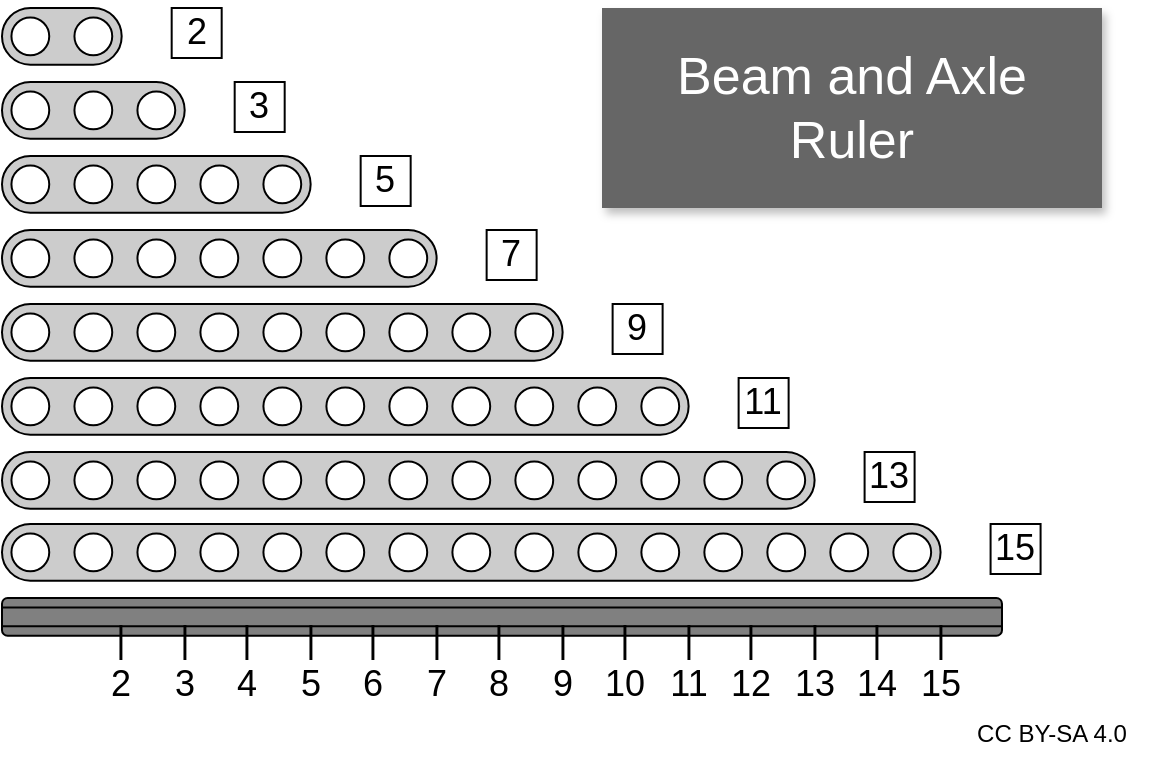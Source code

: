 <mxfile version="21.6.8" type="device">
  <diagram name="Page-1" id="voI8EBtMX3CbzOLf6dfp">
    <mxGraphModel dx="1050" dy="629" grid="0" gridSize="12.598" guides="1" tooltips="1" connect="1" arrows="1" fold="1" page="1" pageScale="1" pageWidth="600" pageHeight="400" math="0" shadow="0">
      <root>
        <mxCell id="0" />
        <mxCell id="1" parent="0" />
        <mxCell id="aKW-pcGmiRxut2tbiqx5-150" value="" style="rounded=0;whiteSpace=wrap;html=1;strokeColor=none;fillColor=#666666;fontColor=#ffffff;glass=0;shadow=1;" parent="1" vertex="1">
          <mxGeometry x="325" y="25" width="250" height="100" as="geometry" />
        </mxCell>
        <mxCell id="aKW-pcGmiRxut2tbiqx5-103" value="" style="group" parent="1" vertex="1" connectable="0">
          <mxGeometry x="25" y="25" width="59.842" height="28.346" as="geometry" />
        </mxCell>
        <mxCell id="aKW-pcGmiRxut2tbiqx5-1" value="" style="rounded=1;whiteSpace=wrap;html=1;arcSize=50;fillColor=#CCCCCC;" parent="aKW-pcGmiRxut2tbiqx5-103" vertex="1">
          <mxGeometry width="59.842" height="28.346" as="geometry" />
        </mxCell>
        <mxCell id="aKW-pcGmiRxut2tbiqx5-2" value="" style="ellipse;whiteSpace=wrap;html=1;aspect=fixed;" parent="aKW-pcGmiRxut2tbiqx5-103" vertex="1">
          <mxGeometry x="4.72" y="4.72" width="18.9" height="18.898" as="geometry" />
        </mxCell>
        <mxCell id="aKW-pcGmiRxut2tbiqx5-3" value="" style="ellipse;whiteSpace=wrap;html=1;aspect=fixed;" parent="aKW-pcGmiRxut2tbiqx5-103" vertex="1">
          <mxGeometry x="36.22" y="4.72" width="18.9" height="18.898" as="geometry" />
        </mxCell>
        <mxCell id="aKW-pcGmiRxut2tbiqx5-104" value="" style="group" parent="1" vertex="1" connectable="0">
          <mxGeometry x="25" y="62" width="91.338" height="28.346" as="geometry" />
        </mxCell>
        <mxCell id="aKW-pcGmiRxut2tbiqx5-4" value="" style="rounded=1;whiteSpace=wrap;html=1;arcSize=50;fillColor=#CCCCCC;" parent="aKW-pcGmiRxut2tbiqx5-104" vertex="1">
          <mxGeometry width="91.338" height="28.346" as="geometry" />
        </mxCell>
        <mxCell id="aKW-pcGmiRxut2tbiqx5-13" value="" style="ellipse;whiteSpace=wrap;html=1;aspect=fixed;" parent="aKW-pcGmiRxut2tbiqx5-104" vertex="1">
          <mxGeometry x="4.72" y="4.72" width="18.9" height="18.898" as="geometry" />
        </mxCell>
        <mxCell id="aKW-pcGmiRxut2tbiqx5-14" value="" style="ellipse;whiteSpace=wrap;html=1;aspect=fixed;" parent="aKW-pcGmiRxut2tbiqx5-104" vertex="1">
          <mxGeometry x="36.22" y="4.72" width="18.9" height="18.898" as="geometry" />
        </mxCell>
        <mxCell id="aKW-pcGmiRxut2tbiqx5-16" value="" style="ellipse;whiteSpace=wrap;html=1;aspect=fixed;" parent="aKW-pcGmiRxut2tbiqx5-104" vertex="1">
          <mxGeometry x="67.72" y="4.72" width="18.9" height="18.898" as="geometry" />
        </mxCell>
        <mxCell id="aKW-pcGmiRxut2tbiqx5-105" value="" style="group" parent="1" vertex="1" connectable="0">
          <mxGeometry x="25" y="99" width="154.33" height="28.346" as="geometry" />
        </mxCell>
        <mxCell id="aKW-pcGmiRxut2tbiqx5-5" value="" style="rounded=1;whiteSpace=wrap;html=1;arcSize=50;fillColor=#CCCCCC;" parent="aKW-pcGmiRxut2tbiqx5-105" vertex="1">
          <mxGeometry width="154.33" height="28.346" as="geometry" />
        </mxCell>
        <mxCell id="aKW-pcGmiRxut2tbiqx5-18" value="" style="ellipse;whiteSpace=wrap;html=1;aspect=fixed;" parent="aKW-pcGmiRxut2tbiqx5-105" vertex="1">
          <mxGeometry x="4.72" y="4.72" width="18.9" height="18.898" as="geometry" />
        </mxCell>
        <mxCell id="aKW-pcGmiRxut2tbiqx5-19" value="" style="ellipse;whiteSpace=wrap;html=1;aspect=fixed;" parent="aKW-pcGmiRxut2tbiqx5-105" vertex="1">
          <mxGeometry x="36.22" y="4.72" width="18.9" height="18.898" as="geometry" />
        </mxCell>
        <mxCell id="aKW-pcGmiRxut2tbiqx5-20" value="" style="ellipse;whiteSpace=wrap;html=1;aspect=fixed;" parent="aKW-pcGmiRxut2tbiqx5-105" vertex="1">
          <mxGeometry x="67.72" y="4.72" width="18.9" height="18.898" as="geometry" />
        </mxCell>
        <mxCell id="aKW-pcGmiRxut2tbiqx5-21" value="" style="ellipse;whiteSpace=wrap;html=1;aspect=fixed;" parent="aKW-pcGmiRxut2tbiqx5-105" vertex="1">
          <mxGeometry x="99.21" y="4.72" width="18.9" height="18.898" as="geometry" />
        </mxCell>
        <mxCell id="aKW-pcGmiRxut2tbiqx5-22" value="" style="ellipse;whiteSpace=wrap;html=1;aspect=fixed;" parent="aKW-pcGmiRxut2tbiqx5-105" vertex="1">
          <mxGeometry x="130.71" y="4.72" width="18.9" height="18.898" as="geometry" />
        </mxCell>
        <mxCell id="aKW-pcGmiRxut2tbiqx5-106" value="" style="group" parent="1" vertex="1" connectable="0">
          <mxGeometry x="25" y="136" width="217.322" height="28.346" as="geometry" />
        </mxCell>
        <mxCell id="aKW-pcGmiRxut2tbiqx5-6" value="" style="rounded=1;whiteSpace=wrap;html=1;arcSize=50;fillColor=#CCCCCC;" parent="aKW-pcGmiRxut2tbiqx5-106" vertex="1">
          <mxGeometry width="217.322" height="28.346" as="geometry" />
        </mxCell>
        <mxCell id="aKW-pcGmiRxut2tbiqx5-23" value="" style="ellipse;whiteSpace=wrap;html=1;aspect=fixed;" parent="aKW-pcGmiRxut2tbiqx5-106" vertex="1">
          <mxGeometry x="4.72" y="4.72" width="18.9" height="18.898" as="geometry" />
        </mxCell>
        <mxCell id="aKW-pcGmiRxut2tbiqx5-24" value="" style="ellipse;whiteSpace=wrap;html=1;aspect=fixed;" parent="aKW-pcGmiRxut2tbiqx5-106" vertex="1">
          <mxGeometry x="36.22" y="4.72" width="18.9" height="18.898" as="geometry" />
        </mxCell>
        <mxCell id="aKW-pcGmiRxut2tbiqx5-25" value="" style="ellipse;whiteSpace=wrap;html=1;aspect=fixed;" parent="aKW-pcGmiRxut2tbiqx5-106" vertex="1">
          <mxGeometry x="67.72" y="4.72" width="18.9" height="18.898" as="geometry" />
        </mxCell>
        <mxCell id="aKW-pcGmiRxut2tbiqx5-26" value="" style="ellipse;whiteSpace=wrap;html=1;aspect=fixed;" parent="aKW-pcGmiRxut2tbiqx5-106" vertex="1">
          <mxGeometry x="99.21" y="4.72" width="18.9" height="18.898" as="geometry" />
        </mxCell>
        <mxCell id="aKW-pcGmiRxut2tbiqx5-27" value="" style="ellipse;whiteSpace=wrap;html=1;aspect=fixed;" parent="aKW-pcGmiRxut2tbiqx5-106" vertex="1">
          <mxGeometry x="130.71" y="4.72" width="18.9" height="18.898" as="geometry" />
        </mxCell>
        <mxCell id="aKW-pcGmiRxut2tbiqx5-28" value="" style="ellipse;whiteSpace=wrap;html=1;aspect=fixed;" parent="aKW-pcGmiRxut2tbiqx5-106" vertex="1">
          <mxGeometry x="162.2" y="4.72" width="18.9" height="18.898" as="geometry" />
        </mxCell>
        <mxCell id="aKW-pcGmiRxut2tbiqx5-29" value="" style="ellipse;whiteSpace=wrap;html=1;aspect=fixed;" parent="aKW-pcGmiRxut2tbiqx5-106" vertex="1">
          <mxGeometry x="193.7" y="4.72" width="18.9" height="18.898" as="geometry" />
        </mxCell>
        <mxCell id="aKW-pcGmiRxut2tbiqx5-107" value="" style="group" parent="1" vertex="1" connectable="0">
          <mxGeometry x="25" y="173" width="280.314" height="28.346" as="geometry" />
        </mxCell>
        <mxCell id="aKW-pcGmiRxut2tbiqx5-9" value="" style="rounded=1;whiteSpace=wrap;html=1;arcSize=50;fillColor=#CCCCCC;" parent="aKW-pcGmiRxut2tbiqx5-107" vertex="1">
          <mxGeometry width="280.314" height="28.346" as="geometry" />
        </mxCell>
        <mxCell id="aKW-pcGmiRxut2tbiqx5-30" value="" style="ellipse;whiteSpace=wrap;html=1;aspect=fixed;" parent="aKW-pcGmiRxut2tbiqx5-107" vertex="1">
          <mxGeometry x="4.72" y="4.72" width="18.9" height="18.898" as="geometry" />
        </mxCell>
        <mxCell id="aKW-pcGmiRxut2tbiqx5-31" value="" style="ellipse;whiteSpace=wrap;html=1;aspect=fixed;" parent="aKW-pcGmiRxut2tbiqx5-107" vertex="1">
          <mxGeometry x="36.22" y="4.72" width="18.9" height="18.898" as="geometry" />
        </mxCell>
        <mxCell id="aKW-pcGmiRxut2tbiqx5-32" value="" style="ellipse;whiteSpace=wrap;html=1;aspect=fixed;" parent="aKW-pcGmiRxut2tbiqx5-107" vertex="1">
          <mxGeometry x="67.72" y="4.72" width="18.9" height="18.898" as="geometry" />
        </mxCell>
        <mxCell id="aKW-pcGmiRxut2tbiqx5-33" value="" style="ellipse;whiteSpace=wrap;html=1;aspect=fixed;" parent="aKW-pcGmiRxut2tbiqx5-107" vertex="1">
          <mxGeometry x="99.21" y="4.72" width="18.9" height="18.898" as="geometry" />
        </mxCell>
        <mxCell id="aKW-pcGmiRxut2tbiqx5-34" value="" style="ellipse;whiteSpace=wrap;html=1;aspect=fixed;" parent="aKW-pcGmiRxut2tbiqx5-107" vertex="1">
          <mxGeometry x="130.71" y="4.72" width="18.9" height="18.898" as="geometry" />
        </mxCell>
        <mxCell id="aKW-pcGmiRxut2tbiqx5-35" value="" style="ellipse;whiteSpace=wrap;html=1;aspect=fixed;" parent="aKW-pcGmiRxut2tbiqx5-107" vertex="1">
          <mxGeometry x="162.2" y="4.72" width="18.9" height="18.898" as="geometry" />
        </mxCell>
        <mxCell id="aKW-pcGmiRxut2tbiqx5-36" value="" style="ellipse;whiteSpace=wrap;html=1;aspect=fixed;" parent="aKW-pcGmiRxut2tbiqx5-107" vertex="1">
          <mxGeometry x="193.7" y="4.72" width="18.9" height="18.898" as="geometry" />
        </mxCell>
        <mxCell id="aKW-pcGmiRxut2tbiqx5-37" value="" style="ellipse;whiteSpace=wrap;html=1;aspect=fixed;" parent="aKW-pcGmiRxut2tbiqx5-107" vertex="1">
          <mxGeometry x="225.2" y="4.72" width="18.9" height="18.898" as="geometry" />
        </mxCell>
        <mxCell id="aKW-pcGmiRxut2tbiqx5-38" value="" style="ellipse;whiteSpace=wrap;html=1;aspect=fixed;" parent="aKW-pcGmiRxut2tbiqx5-107" vertex="1">
          <mxGeometry x="256.692" y="4.72" width="18.9" height="18.898" as="geometry" />
        </mxCell>
        <mxCell id="aKW-pcGmiRxut2tbiqx5-108" value="" style="group" parent="1" vertex="1" connectable="0">
          <mxGeometry x="25" y="210" width="343.306" height="28.346" as="geometry" />
        </mxCell>
        <mxCell id="aKW-pcGmiRxut2tbiqx5-10" value="" style="rounded=1;whiteSpace=wrap;html=1;arcSize=50;fillColor=#CCCCCC;" parent="aKW-pcGmiRxut2tbiqx5-108" vertex="1">
          <mxGeometry width="343.306" height="28.346" as="geometry" />
        </mxCell>
        <mxCell id="aKW-pcGmiRxut2tbiqx5-64" value="" style="ellipse;whiteSpace=wrap;html=1;aspect=fixed;" parent="aKW-pcGmiRxut2tbiqx5-108" vertex="1">
          <mxGeometry x="4.72" y="4.72" width="18.9" height="18.898" as="geometry" />
        </mxCell>
        <mxCell id="aKW-pcGmiRxut2tbiqx5-65" value="" style="ellipse;whiteSpace=wrap;html=1;aspect=fixed;" parent="aKW-pcGmiRxut2tbiqx5-108" vertex="1">
          <mxGeometry x="36.22" y="4.72" width="18.9" height="18.898" as="geometry" />
        </mxCell>
        <mxCell id="aKW-pcGmiRxut2tbiqx5-66" value="" style="ellipse;whiteSpace=wrap;html=1;aspect=fixed;" parent="aKW-pcGmiRxut2tbiqx5-108" vertex="1">
          <mxGeometry x="67.72" y="4.72" width="18.9" height="18.898" as="geometry" />
        </mxCell>
        <mxCell id="aKW-pcGmiRxut2tbiqx5-67" value="" style="ellipse;whiteSpace=wrap;html=1;aspect=fixed;" parent="aKW-pcGmiRxut2tbiqx5-108" vertex="1">
          <mxGeometry x="99.21" y="4.72" width="18.9" height="18.898" as="geometry" />
        </mxCell>
        <mxCell id="aKW-pcGmiRxut2tbiqx5-68" value="" style="ellipse;whiteSpace=wrap;html=1;aspect=fixed;" parent="aKW-pcGmiRxut2tbiqx5-108" vertex="1">
          <mxGeometry x="130.71" y="4.72" width="18.9" height="18.898" as="geometry" />
        </mxCell>
        <mxCell id="aKW-pcGmiRxut2tbiqx5-69" value="" style="ellipse;whiteSpace=wrap;html=1;aspect=fixed;" parent="aKW-pcGmiRxut2tbiqx5-108" vertex="1">
          <mxGeometry x="162.2" y="4.72" width="18.9" height="18.898" as="geometry" />
        </mxCell>
        <mxCell id="aKW-pcGmiRxut2tbiqx5-70" value="" style="ellipse;whiteSpace=wrap;html=1;aspect=fixed;" parent="aKW-pcGmiRxut2tbiqx5-108" vertex="1">
          <mxGeometry x="193.7" y="4.72" width="18.9" height="18.898" as="geometry" />
        </mxCell>
        <mxCell id="aKW-pcGmiRxut2tbiqx5-71" value="" style="ellipse;whiteSpace=wrap;html=1;aspect=fixed;" parent="aKW-pcGmiRxut2tbiqx5-108" vertex="1">
          <mxGeometry x="225.2" y="4.72" width="18.9" height="18.898" as="geometry" />
        </mxCell>
        <mxCell id="aKW-pcGmiRxut2tbiqx5-72" value="" style="ellipse;whiteSpace=wrap;html=1;aspect=fixed;" parent="aKW-pcGmiRxut2tbiqx5-108" vertex="1">
          <mxGeometry x="256.692" y="4.72" width="18.9" height="18.898" as="geometry" />
        </mxCell>
        <mxCell id="aKW-pcGmiRxut2tbiqx5-73" value="" style="ellipse;whiteSpace=wrap;html=1;aspect=fixed;" parent="aKW-pcGmiRxut2tbiqx5-108" vertex="1">
          <mxGeometry x="288.188" y="4.72" width="18.9" height="18.898" as="geometry" />
        </mxCell>
        <mxCell id="aKW-pcGmiRxut2tbiqx5-74" value="" style="ellipse;whiteSpace=wrap;html=1;aspect=fixed;" parent="aKW-pcGmiRxut2tbiqx5-108" vertex="1">
          <mxGeometry x="319.684" y="4.72" width="18.9" height="18.898" as="geometry" />
        </mxCell>
        <mxCell id="aKW-pcGmiRxut2tbiqx5-109" value="" style="group" parent="1" vertex="1" connectable="0">
          <mxGeometry x="25" y="247" width="406.298" height="28.346" as="geometry" />
        </mxCell>
        <mxCell id="aKW-pcGmiRxut2tbiqx5-11" value="" style="rounded=1;whiteSpace=wrap;html=1;arcSize=50;fillColor=#CCCCCC;" parent="aKW-pcGmiRxut2tbiqx5-109" vertex="1">
          <mxGeometry width="406.298" height="28.346" as="geometry" />
        </mxCell>
        <mxCell id="aKW-pcGmiRxut2tbiqx5-75" value="" style="ellipse;whiteSpace=wrap;html=1;aspect=fixed;" parent="aKW-pcGmiRxut2tbiqx5-109" vertex="1">
          <mxGeometry x="4.72" y="4.72" width="18.9" height="18.898" as="geometry" />
        </mxCell>
        <mxCell id="aKW-pcGmiRxut2tbiqx5-76" value="" style="ellipse;whiteSpace=wrap;html=1;aspect=fixed;" parent="aKW-pcGmiRxut2tbiqx5-109" vertex="1">
          <mxGeometry x="36.22" y="4.72" width="18.9" height="18.898" as="geometry" />
        </mxCell>
        <mxCell id="aKW-pcGmiRxut2tbiqx5-77" value="" style="ellipse;whiteSpace=wrap;html=1;aspect=fixed;" parent="aKW-pcGmiRxut2tbiqx5-109" vertex="1">
          <mxGeometry x="67.72" y="4.72" width="18.9" height="18.898" as="geometry" />
        </mxCell>
        <mxCell id="aKW-pcGmiRxut2tbiqx5-78" value="" style="ellipse;whiteSpace=wrap;html=1;aspect=fixed;" parent="aKW-pcGmiRxut2tbiqx5-109" vertex="1">
          <mxGeometry x="99.21" y="4.72" width="18.9" height="18.898" as="geometry" />
        </mxCell>
        <mxCell id="aKW-pcGmiRxut2tbiqx5-79" value="" style="ellipse;whiteSpace=wrap;html=1;aspect=fixed;" parent="aKW-pcGmiRxut2tbiqx5-109" vertex="1">
          <mxGeometry x="130.71" y="4.72" width="18.9" height="18.898" as="geometry" />
        </mxCell>
        <mxCell id="aKW-pcGmiRxut2tbiqx5-80" value="" style="ellipse;whiteSpace=wrap;html=1;aspect=fixed;" parent="aKW-pcGmiRxut2tbiqx5-109" vertex="1">
          <mxGeometry x="162.2" y="4.72" width="18.9" height="18.898" as="geometry" />
        </mxCell>
        <mxCell id="aKW-pcGmiRxut2tbiqx5-81" value="" style="ellipse;whiteSpace=wrap;html=1;aspect=fixed;" parent="aKW-pcGmiRxut2tbiqx5-109" vertex="1">
          <mxGeometry x="193.7" y="4.72" width="18.9" height="18.898" as="geometry" />
        </mxCell>
        <mxCell id="aKW-pcGmiRxut2tbiqx5-82" value="" style="ellipse;whiteSpace=wrap;html=1;aspect=fixed;" parent="aKW-pcGmiRxut2tbiqx5-109" vertex="1">
          <mxGeometry x="225.2" y="4.72" width="18.9" height="18.898" as="geometry" />
        </mxCell>
        <mxCell id="aKW-pcGmiRxut2tbiqx5-83" value="" style="ellipse;whiteSpace=wrap;html=1;aspect=fixed;" parent="aKW-pcGmiRxut2tbiqx5-109" vertex="1">
          <mxGeometry x="256.692" y="4.72" width="18.9" height="18.898" as="geometry" />
        </mxCell>
        <mxCell id="aKW-pcGmiRxut2tbiqx5-84" value="" style="ellipse;whiteSpace=wrap;html=1;aspect=fixed;" parent="aKW-pcGmiRxut2tbiqx5-109" vertex="1">
          <mxGeometry x="288.188" y="4.72" width="18.9" height="18.898" as="geometry" />
        </mxCell>
        <mxCell id="aKW-pcGmiRxut2tbiqx5-85" value="" style="ellipse;whiteSpace=wrap;html=1;aspect=fixed;" parent="aKW-pcGmiRxut2tbiqx5-109" vertex="1">
          <mxGeometry x="319.684" y="4.72" width="18.9" height="18.898" as="geometry" />
        </mxCell>
        <mxCell id="aKW-pcGmiRxut2tbiqx5-86" value="" style="ellipse;whiteSpace=wrap;html=1;aspect=fixed;" parent="aKW-pcGmiRxut2tbiqx5-109" vertex="1">
          <mxGeometry x="351.18" y="4.72" width="18.9" height="18.898" as="geometry" />
        </mxCell>
        <mxCell id="aKW-pcGmiRxut2tbiqx5-87" value="" style="ellipse;whiteSpace=wrap;html=1;aspect=fixed;" parent="aKW-pcGmiRxut2tbiqx5-109" vertex="1">
          <mxGeometry x="382.676" y="4.72" width="18.9" height="18.898" as="geometry" />
        </mxCell>
        <mxCell id="aKW-pcGmiRxut2tbiqx5-147" value="" style="group" parent="1" vertex="1" connectable="0">
          <mxGeometry x="25" y="283" width="469.29" height="28.346" as="geometry" />
        </mxCell>
        <mxCell id="aKW-pcGmiRxut2tbiqx5-12" value="" style="rounded=1;whiteSpace=wrap;html=1;arcSize=50;fillColor=#CCCCCC;" parent="aKW-pcGmiRxut2tbiqx5-147" vertex="1">
          <mxGeometry width="469.29" height="28.346" as="geometry" />
        </mxCell>
        <mxCell id="aKW-pcGmiRxut2tbiqx5-88" value="" style="ellipse;whiteSpace=wrap;html=1;aspect=fixed;" parent="aKW-pcGmiRxut2tbiqx5-147" vertex="1">
          <mxGeometry x="4.72" y="4.72" width="18.9" height="18.898" as="geometry" />
        </mxCell>
        <mxCell id="aKW-pcGmiRxut2tbiqx5-89" value="" style="ellipse;whiteSpace=wrap;html=1;aspect=fixed;" parent="aKW-pcGmiRxut2tbiqx5-147" vertex="1">
          <mxGeometry x="36.22" y="4.72" width="18.9" height="18.898" as="geometry" />
        </mxCell>
        <mxCell id="aKW-pcGmiRxut2tbiqx5-90" value="" style="ellipse;whiteSpace=wrap;html=1;aspect=fixed;" parent="aKW-pcGmiRxut2tbiqx5-147" vertex="1">
          <mxGeometry x="67.72" y="4.72" width="18.9" height="18.898" as="geometry" />
        </mxCell>
        <mxCell id="aKW-pcGmiRxut2tbiqx5-91" value="" style="ellipse;whiteSpace=wrap;html=1;aspect=fixed;" parent="aKW-pcGmiRxut2tbiqx5-147" vertex="1">
          <mxGeometry x="99.21" y="4.72" width="18.9" height="18.898" as="geometry" />
        </mxCell>
        <mxCell id="aKW-pcGmiRxut2tbiqx5-92" value="" style="ellipse;whiteSpace=wrap;html=1;aspect=fixed;" parent="aKW-pcGmiRxut2tbiqx5-147" vertex="1">
          <mxGeometry x="130.71" y="4.72" width="18.9" height="18.898" as="geometry" />
        </mxCell>
        <mxCell id="aKW-pcGmiRxut2tbiqx5-93" value="" style="ellipse;whiteSpace=wrap;html=1;aspect=fixed;" parent="aKW-pcGmiRxut2tbiqx5-147" vertex="1">
          <mxGeometry x="162.2" y="4.72" width="18.9" height="18.898" as="geometry" />
        </mxCell>
        <mxCell id="aKW-pcGmiRxut2tbiqx5-94" value="" style="ellipse;whiteSpace=wrap;html=1;aspect=fixed;" parent="aKW-pcGmiRxut2tbiqx5-147" vertex="1">
          <mxGeometry x="193.7" y="4.72" width="18.9" height="18.898" as="geometry" />
        </mxCell>
        <mxCell id="aKW-pcGmiRxut2tbiqx5-95" value="" style="ellipse;whiteSpace=wrap;html=1;aspect=fixed;" parent="aKW-pcGmiRxut2tbiqx5-147" vertex="1">
          <mxGeometry x="225.2" y="4.72" width="18.9" height="18.898" as="geometry" />
        </mxCell>
        <mxCell id="aKW-pcGmiRxut2tbiqx5-96" value="" style="ellipse;whiteSpace=wrap;html=1;aspect=fixed;" parent="aKW-pcGmiRxut2tbiqx5-147" vertex="1">
          <mxGeometry x="256.692" y="4.72" width="18.9" height="18.898" as="geometry" />
        </mxCell>
        <mxCell id="aKW-pcGmiRxut2tbiqx5-97" value="" style="ellipse;whiteSpace=wrap;html=1;aspect=fixed;" parent="aKW-pcGmiRxut2tbiqx5-147" vertex="1">
          <mxGeometry x="288.188" y="4.72" width="18.9" height="18.898" as="geometry" />
        </mxCell>
        <mxCell id="aKW-pcGmiRxut2tbiqx5-98" value="" style="ellipse;whiteSpace=wrap;html=1;aspect=fixed;" parent="aKW-pcGmiRxut2tbiqx5-147" vertex="1">
          <mxGeometry x="319.684" y="4.72" width="18.9" height="18.898" as="geometry" />
        </mxCell>
        <mxCell id="aKW-pcGmiRxut2tbiqx5-99" value="" style="ellipse;whiteSpace=wrap;html=1;aspect=fixed;" parent="aKW-pcGmiRxut2tbiqx5-147" vertex="1">
          <mxGeometry x="351.18" y="4.72" width="18.9" height="18.898" as="geometry" />
        </mxCell>
        <mxCell id="aKW-pcGmiRxut2tbiqx5-100" value="" style="ellipse;whiteSpace=wrap;html=1;aspect=fixed;" parent="aKW-pcGmiRxut2tbiqx5-147" vertex="1">
          <mxGeometry x="382.676" y="4.72" width="18.9" height="18.898" as="geometry" />
        </mxCell>
        <mxCell id="aKW-pcGmiRxut2tbiqx5-101" value="" style="ellipse;whiteSpace=wrap;html=1;aspect=fixed;" parent="aKW-pcGmiRxut2tbiqx5-147" vertex="1">
          <mxGeometry x="414.172" y="4.72" width="18.9" height="18.898" as="geometry" />
        </mxCell>
        <mxCell id="aKW-pcGmiRxut2tbiqx5-102" value="" style="ellipse;whiteSpace=wrap;html=1;aspect=fixed;" parent="aKW-pcGmiRxut2tbiqx5-147" vertex="1">
          <mxGeometry x="445.668" y="4.72" width="18.9" height="18.898" as="geometry" />
        </mxCell>
        <mxCell id="aKW-pcGmiRxut2tbiqx5-127" value="" style="rounded=1;whiteSpace=wrap;html=1;fillColor=#808080;" parent="1" vertex="1">
          <mxGeometry x="25" y="320" width="500" height="18.898" as="geometry" />
        </mxCell>
        <mxCell id="aKW-pcGmiRxut2tbiqx5-128" value="" style="endArrow=none;html=1;rounded=0;exitX=0;exitY=0.25;exitDx=0;exitDy=0;entryX=1;entryY=0.25;entryDx=0;entryDy=0;" parent="1" source="aKW-pcGmiRxut2tbiqx5-127" target="aKW-pcGmiRxut2tbiqx5-127" edge="1">
          <mxGeometry width="50" height="50" relative="1" as="geometry">
            <mxPoint x="50" y="370" as="sourcePoint" />
            <mxPoint x="100" y="320" as="targetPoint" />
          </mxGeometry>
        </mxCell>
        <mxCell id="aKW-pcGmiRxut2tbiqx5-129" value="" style="endArrow=none;html=1;rounded=0;exitX=0;exitY=0.75;exitDx=0;exitDy=0;entryX=1;entryY=0.75;entryDx=0;entryDy=0;" parent="1" source="aKW-pcGmiRxut2tbiqx5-127" target="aKW-pcGmiRxut2tbiqx5-127" edge="1">
          <mxGeometry width="50" height="50" relative="1" as="geometry">
            <mxPoint x="75" y="395" as="sourcePoint" />
            <mxPoint x="125" y="345" as="targetPoint" />
          </mxGeometry>
        </mxCell>
        <mxCell id="G_Jk63Ys78dCZPzWRWpQ-1" value="Text" parent="0" />
        <mxCell id="G_Jk63Ys78dCZPzWRWpQ-3" value="|&lt;br style=&quot;font-size: 18px;&quot;&gt;2" style="text;html=1;strokeColor=none;fillColor=none;align=center;verticalAlign=top;whiteSpace=wrap;rounded=0;spacingLeft=0;spacingBottom=0;fontSize=18;" vertex="1" parent="G_Jk63Ys78dCZPzWRWpQ-1">
          <mxGeometry x="72.17" y="323.9" width="25" height="25.197" as="geometry" />
        </mxCell>
        <mxCell id="G_Jk63Ys78dCZPzWRWpQ-4" value="|&lt;br style=&quot;font-size: 18px;&quot;&gt;15" style="text;html=1;strokeColor=none;fillColor=none;align=center;verticalAlign=top;whiteSpace=wrap;rounded=0;spacingLeft=0;spacingBottom=0;fontSize=18;" vertex="1" parent="G_Jk63Ys78dCZPzWRWpQ-1">
          <mxGeometry x="481.62" y="323.9" width="25" height="25.197" as="geometry" />
        </mxCell>
        <mxCell id="G_Jk63Ys78dCZPzWRWpQ-5" value="|&lt;br&gt;3" style="text;strokeColor=none;fillColor=none;align=center;verticalAlign=top;rounded=0;spacingLeft=0;spacingBottom=0;fontSize=18;whiteSpace=wrap;html=1;" vertex="1" parent="G_Jk63Ys78dCZPzWRWpQ-1">
          <mxGeometry x="103.67" y="323.9" width="25" height="25.197" as="geometry" />
        </mxCell>
        <mxCell id="G_Jk63Ys78dCZPzWRWpQ-6" value="|&lt;br&gt;4" style="text;strokeColor=none;fillColor=none;align=center;verticalAlign=top;rounded=0;spacingLeft=0;spacingBottom=0;fontSize=18;whiteSpace=wrap;html=1;" vertex="1" parent="G_Jk63Ys78dCZPzWRWpQ-1">
          <mxGeometry x="135.16" y="323.9" width="25" height="25.197" as="geometry" />
        </mxCell>
        <mxCell id="G_Jk63Ys78dCZPzWRWpQ-7" value="|&lt;br&gt;5" style="text;strokeColor=none;fillColor=none;align=center;verticalAlign=top;rounded=0;spacingLeft=0;spacingBottom=0;fontSize=18;whiteSpace=wrap;html=1;" vertex="1" parent="G_Jk63Ys78dCZPzWRWpQ-1">
          <mxGeometry x="166.66" y="323.9" width="25" height="25.197" as="geometry" />
        </mxCell>
        <mxCell id="G_Jk63Ys78dCZPzWRWpQ-8" value="|&lt;br&gt;6" style="text;strokeColor=none;fillColor=none;align=center;verticalAlign=top;rounded=0;spacingLeft=0;spacingBottom=0;fontSize=18;whiteSpace=wrap;html=1;" vertex="1" parent="G_Jk63Ys78dCZPzWRWpQ-1">
          <mxGeometry x="198.15" y="323.9" width="25" height="25.197" as="geometry" />
        </mxCell>
        <mxCell id="G_Jk63Ys78dCZPzWRWpQ-9" value="|&lt;br&gt;7" style="text;strokeColor=none;fillColor=none;align=center;verticalAlign=top;rounded=0;spacingLeft=0;spacingBottom=0;fontSize=18;whiteSpace=wrap;html=1;" vertex="1" parent="G_Jk63Ys78dCZPzWRWpQ-1">
          <mxGeometry x="229.65" y="323.9" width="25" height="25.197" as="geometry" />
        </mxCell>
        <mxCell id="G_Jk63Ys78dCZPzWRWpQ-10" value="|&lt;br&gt;8" style="text;strokeColor=none;fillColor=none;align=center;verticalAlign=top;rounded=0;spacingLeft=0;spacingBottom=0;fontSize=18;whiteSpace=wrap;html=1;" vertex="1" parent="G_Jk63Ys78dCZPzWRWpQ-1">
          <mxGeometry x="261.15" y="323.9" width="25" height="25.197" as="geometry" />
        </mxCell>
        <mxCell id="G_Jk63Ys78dCZPzWRWpQ-11" value="|&lt;br&gt;9" style="text;strokeColor=none;fillColor=none;align=center;verticalAlign=top;rounded=0;spacingLeft=0;spacingBottom=0;fontSize=18;whiteSpace=wrap;html=1;" vertex="1" parent="G_Jk63Ys78dCZPzWRWpQ-1">
          <mxGeometry x="292.64" y="323.9" width="25" height="25.197" as="geometry" />
        </mxCell>
        <mxCell id="G_Jk63Ys78dCZPzWRWpQ-12" value="|&lt;br&gt;10" style="text;strokeColor=none;fillColor=none;align=center;verticalAlign=top;rounded=0;spacingLeft=0;spacingBottom=0;fontSize=18;whiteSpace=wrap;html=1;" vertex="1" parent="G_Jk63Ys78dCZPzWRWpQ-1">
          <mxGeometry x="324.14" y="323.9" width="25" height="25.197" as="geometry" />
        </mxCell>
        <mxCell id="G_Jk63Ys78dCZPzWRWpQ-13" value="|&lt;br&gt;11" style="text;strokeColor=none;fillColor=none;align=center;verticalAlign=top;rounded=0;spacingLeft=0;spacingBottom=0;fontSize=18;whiteSpace=wrap;html=1;" vertex="1" parent="G_Jk63Ys78dCZPzWRWpQ-1">
          <mxGeometry x="355.63" y="323.9" width="25" height="25.197" as="geometry" />
        </mxCell>
        <mxCell id="G_Jk63Ys78dCZPzWRWpQ-14" value="|&lt;br&gt;12" style="text;strokeColor=none;fillColor=none;align=center;verticalAlign=top;rounded=0;spacingLeft=0;spacingBottom=0;fontSize=18;whiteSpace=wrap;html=1;" vertex="1" parent="G_Jk63Ys78dCZPzWRWpQ-1">
          <mxGeometry x="387.13" y="323.9" width="25" height="25.197" as="geometry" />
        </mxCell>
        <mxCell id="G_Jk63Ys78dCZPzWRWpQ-15" value="|&lt;br&gt;13" style="text;strokeColor=none;fillColor=none;align=center;verticalAlign=top;rounded=0;spacingLeft=0;spacingBottom=0;fontSize=18;whiteSpace=wrap;html=1;" vertex="1" parent="G_Jk63Ys78dCZPzWRWpQ-1">
          <mxGeometry x="418.63" y="323.9" width="25" height="25.197" as="geometry" />
        </mxCell>
        <mxCell id="G_Jk63Ys78dCZPzWRWpQ-16" value="|&lt;br&gt;14" style="text;strokeColor=none;fillColor=none;align=center;verticalAlign=top;rounded=0;spacingLeft=0;spacingBottom=0;fontSize=18;whiteSpace=wrap;html=1;" vertex="1" parent="G_Jk63Ys78dCZPzWRWpQ-1">
          <mxGeometry x="450.12" y="323.9" width="25" height="25.197" as="geometry" />
        </mxCell>
        <mxCell id="G_Jk63Ys78dCZPzWRWpQ-17" value="2" style="rounded=0;whiteSpace=wrap;html=1;spacing=2;spacingBottom=2;fontSize=18;" vertex="1" parent="G_Jk63Ys78dCZPzWRWpQ-1">
          <mxGeometry x="109.84" y="25" width="25" height="25" as="geometry" />
        </mxCell>
        <mxCell id="G_Jk63Ys78dCZPzWRWpQ-18" value="3" style="rounded=0;whiteSpace=wrap;html=1;spacing=2;spacingBottom=2;fontSize=18;" vertex="1" parent="G_Jk63Ys78dCZPzWRWpQ-1">
          <mxGeometry x="141.34" y="62" width="25" height="25" as="geometry" />
        </mxCell>
        <mxCell id="G_Jk63Ys78dCZPzWRWpQ-19" value="5" style="rounded=0;whiteSpace=wrap;html=1;spacing=2;spacingBottom=2;fontSize=18;" vertex="1" parent="G_Jk63Ys78dCZPzWRWpQ-1">
          <mxGeometry x="204.33" y="99" width="25" height="25" as="geometry" />
        </mxCell>
        <mxCell id="G_Jk63Ys78dCZPzWRWpQ-20" value="7" style="rounded=0;whiteSpace=wrap;html=1;spacing=2;spacingBottom=2;fontSize=18;" vertex="1" parent="G_Jk63Ys78dCZPzWRWpQ-1">
          <mxGeometry x="267.32" y="136" width="25" height="25" as="geometry" />
        </mxCell>
        <mxCell id="G_Jk63Ys78dCZPzWRWpQ-21" value="9" style="rounded=0;whiteSpace=wrap;html=1;spacing=2;spacingBottom=2;fontSize=18;" vertex="1" parent="G_Jk63Ys78dCZPzWRWpQ-1">
          <mxGeometry x="330.31" y="173" width="25" height="25" as="geometry" />
        </mxCell>
        <mxCell id="G_Jk63Ys78dCZPzWRWpQ-22" value="11" style="rounded=0;whiteSpace=wrap;html=1;spacing=2;spacingBottom=2;fontSize=18;" vertex="1" parent="G_Jk63Ys78dCZPzWRWpQ-1">
          <mxGeometry x="393.31" y="210" width="25" height="25" as="geometry" />
        </mxCell>
        <mxCell id="G_Jk63Ys78dCZPzWRWpQ-23" value="13" style="rounded=0;whiteSpace=wrap;html=1;spacing=2;spacingBottom=2;fontSize=18;" vertex="1" parent="G_Jk63Ys78dCZPzWRWpQ-1">
          <mxGeometry x="456.3" y="247" width="25" height="25" as="geometry" />
        </mxCell>
        <mxCell id="G_Jk63Ys78dCZPzWRWpQ-24" value="15" style="rounded=0;whiteSpace=wrap;html=1;spacing=2;spacingBottom=2;fontSize=18;" vertex="1" parent="G_Jk63Ys78dCZPzWRWpQ-1">
          <mxGeometry x="519.29" y="283" width="25" height="25" as="geometry" />
        </mxCell>
        <mxCell id="G_Jk63Ys78dCZPzWRWpQ-25" value="Beam and Axle Ruler" style="text;strokeColor=none;fillColor=none;align=center;verticalAlign=middle;whiteSpace=wrap;rounded=0;fontSize=26;spacing=2;html=1;fontStyle=0;fontColor=#FFFFFF;labelBackgroundColor=none;labelBorderColor=none;shadow=0;" vertex="1" parent="G_Jk63Ys78dCZPzWRWpQ-1">
          <mxGeometry x="350" y="25" width="200" height="100" as="geometry" />
        </mxCell>
        <mxCell id="G_Jk63Ys78dCZPzWRWpQ-26" value="CC BY-SA 4.0" style="text;html=1;strokeColor=none;fillColor=none;align=center;verticalAlign=middle;whiteSpace=wrap;rounded=0;" vertex="1" parent="G_Jk63Ys78dCZPzWRWpQ-1">
          <mxGeometry x="500" y="375" width="100.44" height="25" as="geometry" />
        </mxCell>
      </root>
    </mxGraphModel>
  </diagram>
</mxfile>
